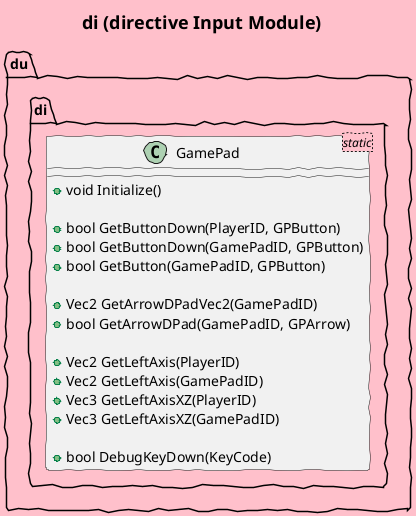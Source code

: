 @startuml uml-di.png

skinparam backgroundColor pink
skinparam handwritten true

title <size:18> di (directive Input Module) </size>

package du {
	package di {
		class GamePad <static> {
			+void Initialize()

			+bool GetButtonDown(PlayerID, GPButton)
			+bool GetButtonDown(GamePadID, GPButton)
			+bool GetButton(GamePadID, GPButton)

			+Vec2 GetArrowDPadVec2(GamePadID)
			+bool GetArrowDPad(GamePadID, GPArrow)

			+Vec2 GetLeftAxis(PlayerID)
			+Vec2 GetLeftAxis(GamePadID)
			+Vec3 GetLeftAxisXZ(PlayerID)
			+Vec3 GetLeftAxisXZ(GamePadID)

			+bool DebugKeyDown(KeyCode)
		}
	}
}


@enduml

